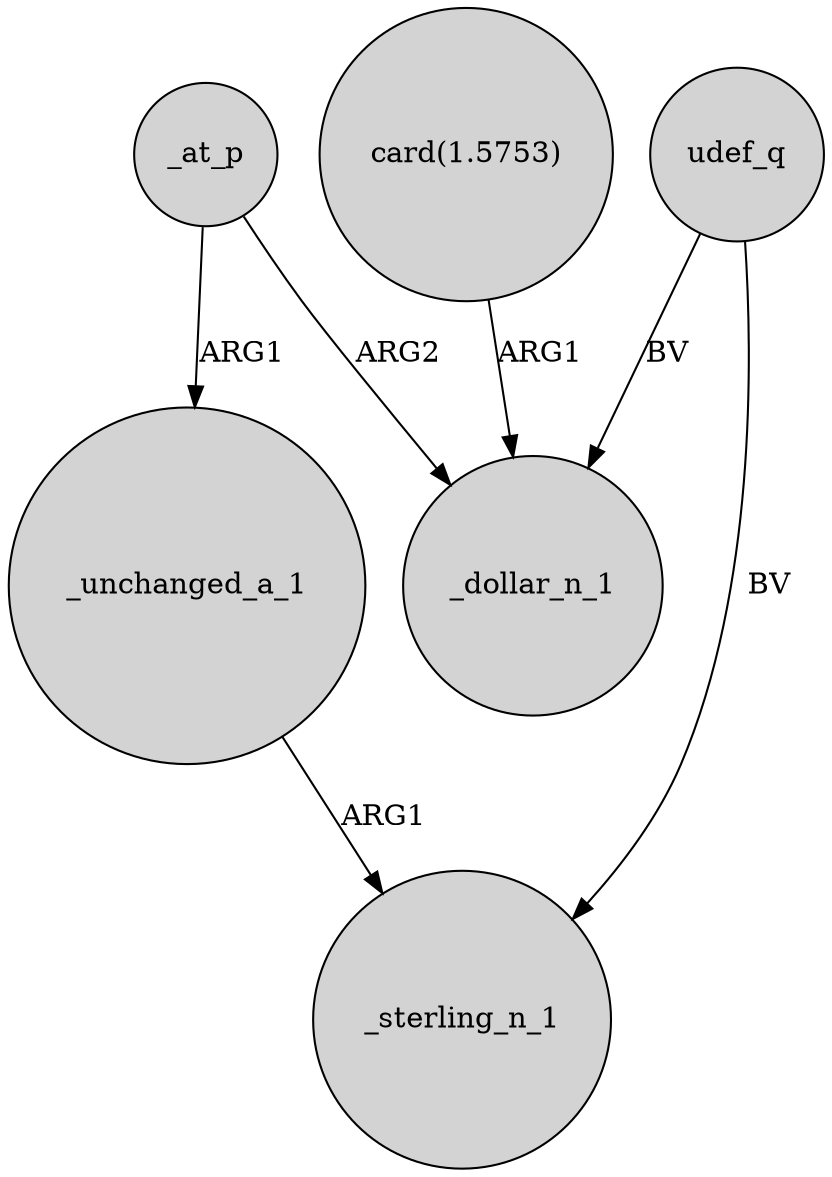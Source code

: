 digraph {
	node [shape=circle style=filled]
	_at_p -> _unchanged_a_1 [label=ARG1]
	_at_p -> _dollar_n_1 [label=ARG2]
	_unchanged_a_1 -> _sterling_n_1 [label=ARG1]
	udef_q -> _sterling_n_1 [label=BV]
	"card(1.5753)" -> _dollar_n_1 [label=ARG1]
	udef_q -> _dollar_n_1 [label=BV]
}
